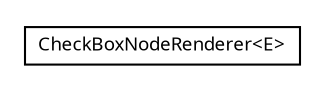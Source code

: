 #!/usr/local/bin/dot
#
# Class diagram 
# Generated by UMLGraph version R5_6 (http://www.umlgraph.org/)
#

digraph G {
	edge [fontname="Trebuchet MS",fontsize=10,labelfontname="Trebuchet MS",labelfontsize=10];
	node [fontname="Trebuchet MS",fontsize=10,shape=plaintext];
	nodesep=0.25;
	ranksep=0.5;
	// se.cambio.cds.openehr.view.trees.renderers.CheckBoxNodeRenderer<E>
	c52380 [label=<<table title="se.cambio.cds.openehr.view.trees.renderers.CheckBoxNodeRenderer" border="0" cellborder="1" cellspacing="0" cellpadding="2" port="p" href="./CheckBoxNodeRenderer.html">
		<tr><td><table border="0" cellspacing="0" cellpadding="1">
<tr><td align="center" balign="center"><font face="Trebuchet MS"> CheckBoxNodeRenderer&lt;E&gt; </font></td></tr>
		</table></td></tr>
		</table>>, URL="./CheckBoxNodeRenderer.html", fontname="Trebuchet MS", fontcolor="black", fontsize=9.0];
}

